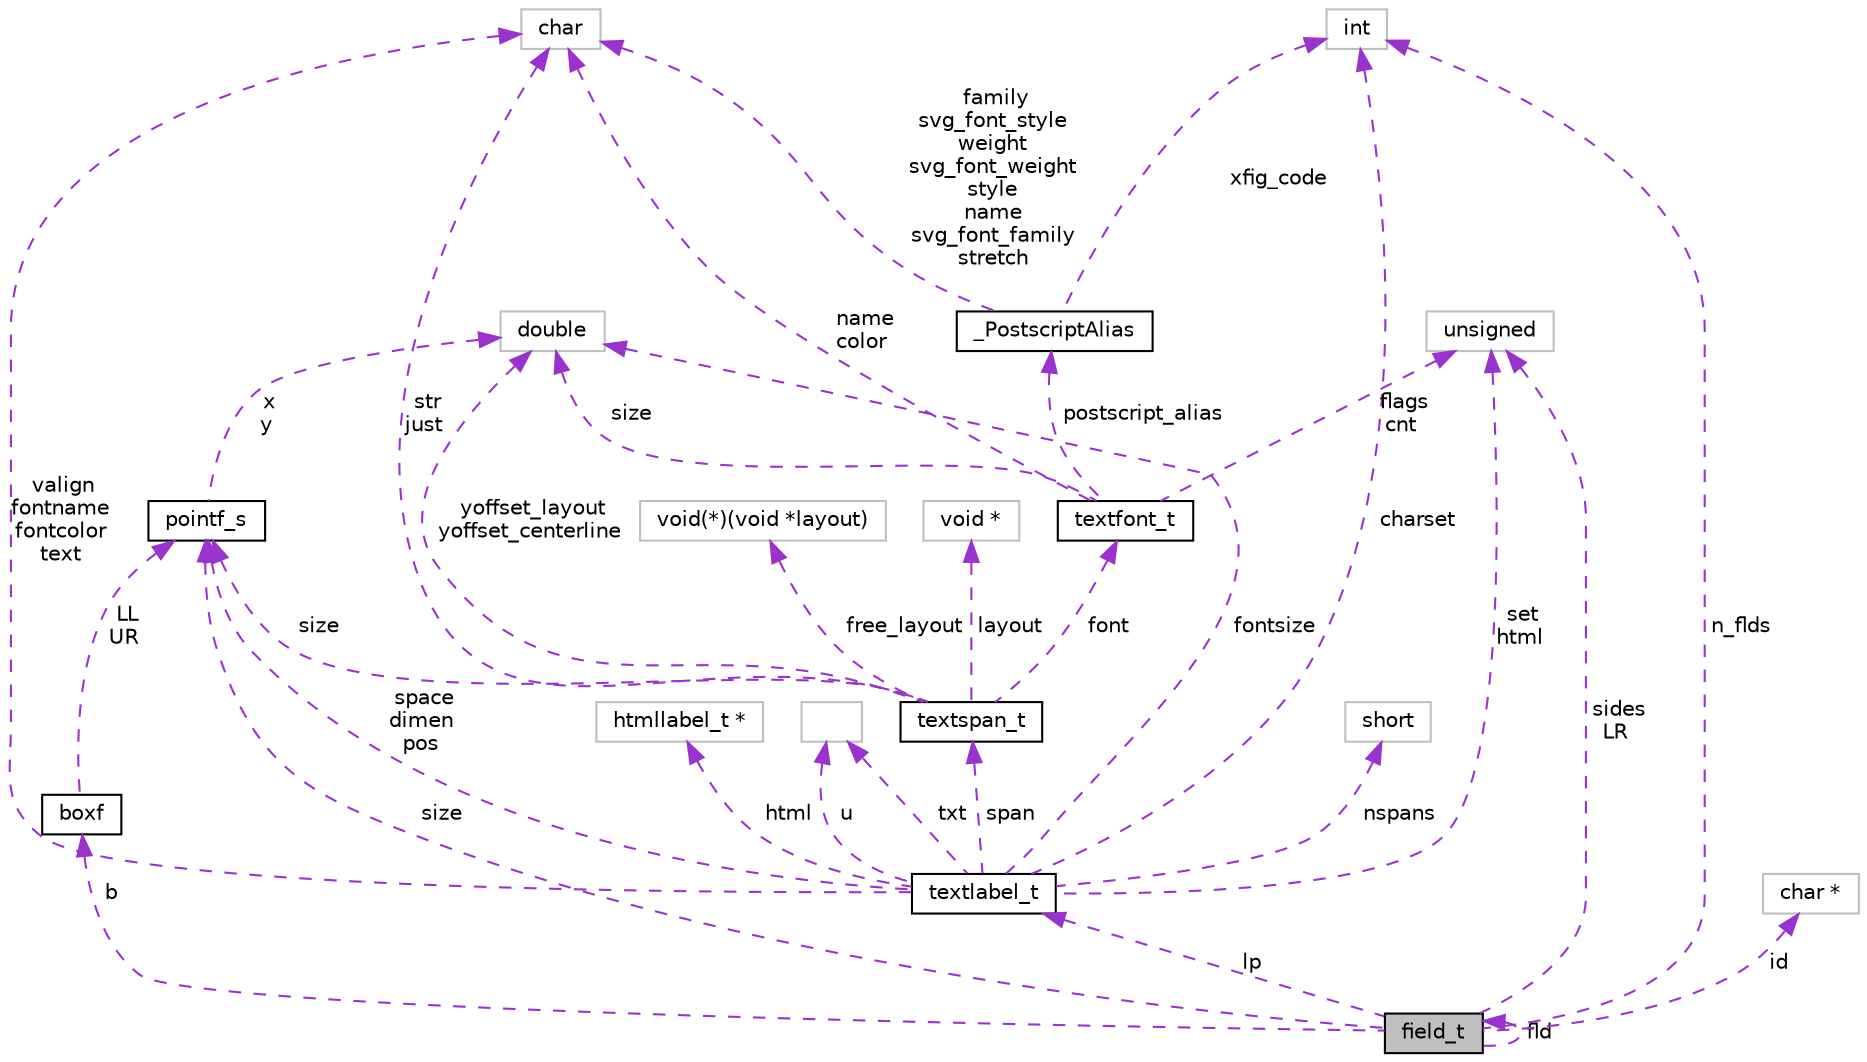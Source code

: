 digraph "field_t"
{
  bgcolor="transparent";
  edge [fontname="Helvetica",fontsize="10",labelfontname="Helvetica",labelfontsize="10"];
  node [fontname="Helvetica",fontsize="10",shape=record];
  Node1 [label="field_t",height=0.2,width=0.4,color="black", fillcolor="grey75", style="filled", fontcolor="black"];
  Node2 -> Node1 [dir="back",color="darkorchid3",fontsize="10",style="dashed",label=" lp" ,fontname="Helvetica"];
  Node2 [label="textlabel_t",height=0.2,width=0.4,color="black",URL="$structtextlabel__t.html"];
  Node3 -> Node2 [dir="back",color="darkorchid3",fontsize="10",style="dashed",label=" html" ,fontname="Helvetica"];
  Node3 [label="htmllabel_t *",height=0.2,width=0.4,color="grey75"];
  Node4 -> Node2 [dir="back",color="darkorchid3",fontsize="10",style="dashed",label=" fontsize" ,fontname="Helvetica"];
  Node4 [label="double",height=0.2,width=0.4,color="grey75"];
  Node5 -> Node2 [dir="back",color="darkorchid3",fontsize="10",style="dashed",label=" nspans" ,fontname="Helvetica"];
  Node5 [label="short",height=0.2,width=0.4,color="grey75"];
  Node6 -> Node2 [dir="back",color="darkorchid3",fontsize="10",style="dashed",label=" valign\nfontname\nfontcolor\ntext" ,fontname="Helvetica"];
  Node6 [label="char",height=0.2,width=0.4,color="grey75"];
  Node7 -> Node2 [dir="back",color="darkorchid3",fontsize="10",style="dashed",label=" u" ,fontname="Helvetica"];
  Node7 [label="",height=0.2,width=0.4,color="grey75"];
  Node8 -> Node2 [dir="back",color="darkorchid3",fontsize="10",style="dashed",label=" charset" ,fontname="Helvetica"];
  Node8 [label="int",height=0.2,width=0.4,color="grey75"];
  Node7 -> Node2 [dir="back",color="darkorchid3",fontsize="10",style="dashed",label=" txt" ,fontname="Helvetica"];
  Node9 -> Node2 [dir="back",color="darkorchid3",fontsize="10",style="dashed",label=" set\nhtml" ,fontname="Helvetica"];
  Node9 [label="unsigned",height=0.2,width=0.4,color="grey75"];
  Node10 -> Node2 [dir="back",color="darkorchid3",fontsize="10",style="dashed",label=" span" ,fontname="Helvetica"];
  Node10 [label="textspan_t",height=0.2,width=0.4,color="black",URL="$structtextspan__t.html"];
  Node11 -> Node10 [dir="back",color="darkorchid3",fontsize="10",style="dashed",label=" free_layout" ,fontname="Helvetica"];
  Node11 [label="void(*)(void *layout)",height=0.2,width=0.4,color="grey75"];
  Node4 -> Node10 [dir="back",color="darkorchid3",fontsize="10",style="dashed",label=" yoffset_layout\nyoffset_centerline" ,fontname="Helvetica"];
  Node12 -> Node10 [dir="back",color="darkorchid3",fontsize="10",style="dashed",label=" font" ,fontname="Helvetica"];
  Node12 [label="textfont_t",height=0.2,width=0.4,color="black",URL="$structtextfont__t.html"];
  Node4 -> Node12 [dir="back",color="darkorchid3",fontsize="10",style="dashed",label=" size" ,fontname="Helvetica"];
  Node6 -> Node12 [dir="back",color="darkorchid3",fontsize="10",style="dashed",label=" name\ncolor" ,fontname="Helvetica"];
  Node13 -> Node12 [dir="back",color="darkorchid3",fontsize="10",style="dashed",label=" postscript_alias" ,fontname="Helvetica"];
  Node13 [label="_PostscriptAlias",height=0.2,width=0.4,color="black",URL="$struct__PostscriptAlias.html"];
  Node6 -> Node13 [dir="back",color="darkorchid3",fontsize="10",style="dashed",label=" family\nsvg_font_style\nweight\nsvg_font_weight\nstyle\nname\nsvg_font_family\nstretch" ,fontname="Helvetica"];
  Node8 -> Node13 [dir="back",color="darkorchid3",fontsize="10",style="dashed",label=" xfig_code" ,fontname="Helvetica"];
  Node9 -> Node12 [dir="back",color="darkorchid3",fontsize="10",style="dashed",label=" flags\ncnt" ,fontname="Helvetica"];
  Node6 -> Node10 [dir="back",color="darkorchid3",fontsize="10",style="dashed",label=" str\njust" ,fontname="Helvetica"];
  Node14 -> Node10 [dir="back",color="darkorchid3",fontsize="10",style="dashed",label=" layout" ,fontname="Helvetica"];
  Node14 [label="void *",height=0.2,width=0.4,color="grey75"];
  Node15 -> Node10 [dir="back",color="darkorchid3",fontsize="10",style="dashed",label=" size" ,fontname="Helvetica"];
  Node15 [label="pointf_s",height=0.2,width=0.4,color="black",URL="$structpointf__s.html"];
  Node4 -> Node15 [dir="back",color="darkorchid3",fontsize="10",style="dashed",label=" x\ny" ,fontname="Helvetica"];
  Node15 -> Node2 [dir="back",color="darkorchid3",fontsize="10",style="dashed",label=" space\ndimen\npos" ,fontname="Helvetica"];
  Node1 -> Node1 [dir="back",color="darkorchid3",fontsize="10",style="dashed",label=" fld" ,fontname="Helvetica"];
  Node8 -> Node1 [dir="back",color="darkorchid3",fontsize="10",style="dashed",label=" n_flds" ,fontname="Helvetica"];
  Node16 -> Node1 [dir="back",color="darkorchid3",fontsize="10",style="dashed",label=" b" ,fontname="Helvetica"];
  Node16 [label="boxf",height=0.2,width=0.4,color="black",URL="$structboxf.html"];
  Node15 -> Node16 [dir="back",color="darkorchid3",fontsize="10",style="dashed",label=" LL\nUR" ,fontname="Helvetica"];
  Node9 -> Node1 [dir="back",color="darkorchid3",fontsize="10",style="dashed",label=" sides\nLR" ,fontname="Helvetica"];
  Node17 -> Node1 [dir="back",color="darkorchid3",fontsize="10",style="dashed",label=" id" ,fontname="Helvetica"];
  Node17 [label="char *",height=0.2,width=0.4,color="grey75"];
  Node15 -> Node1 [dir="back",color="darkorchid3",fontsize="10",style="dashed",label=" size" ,fontname="Helvetica"];
}
